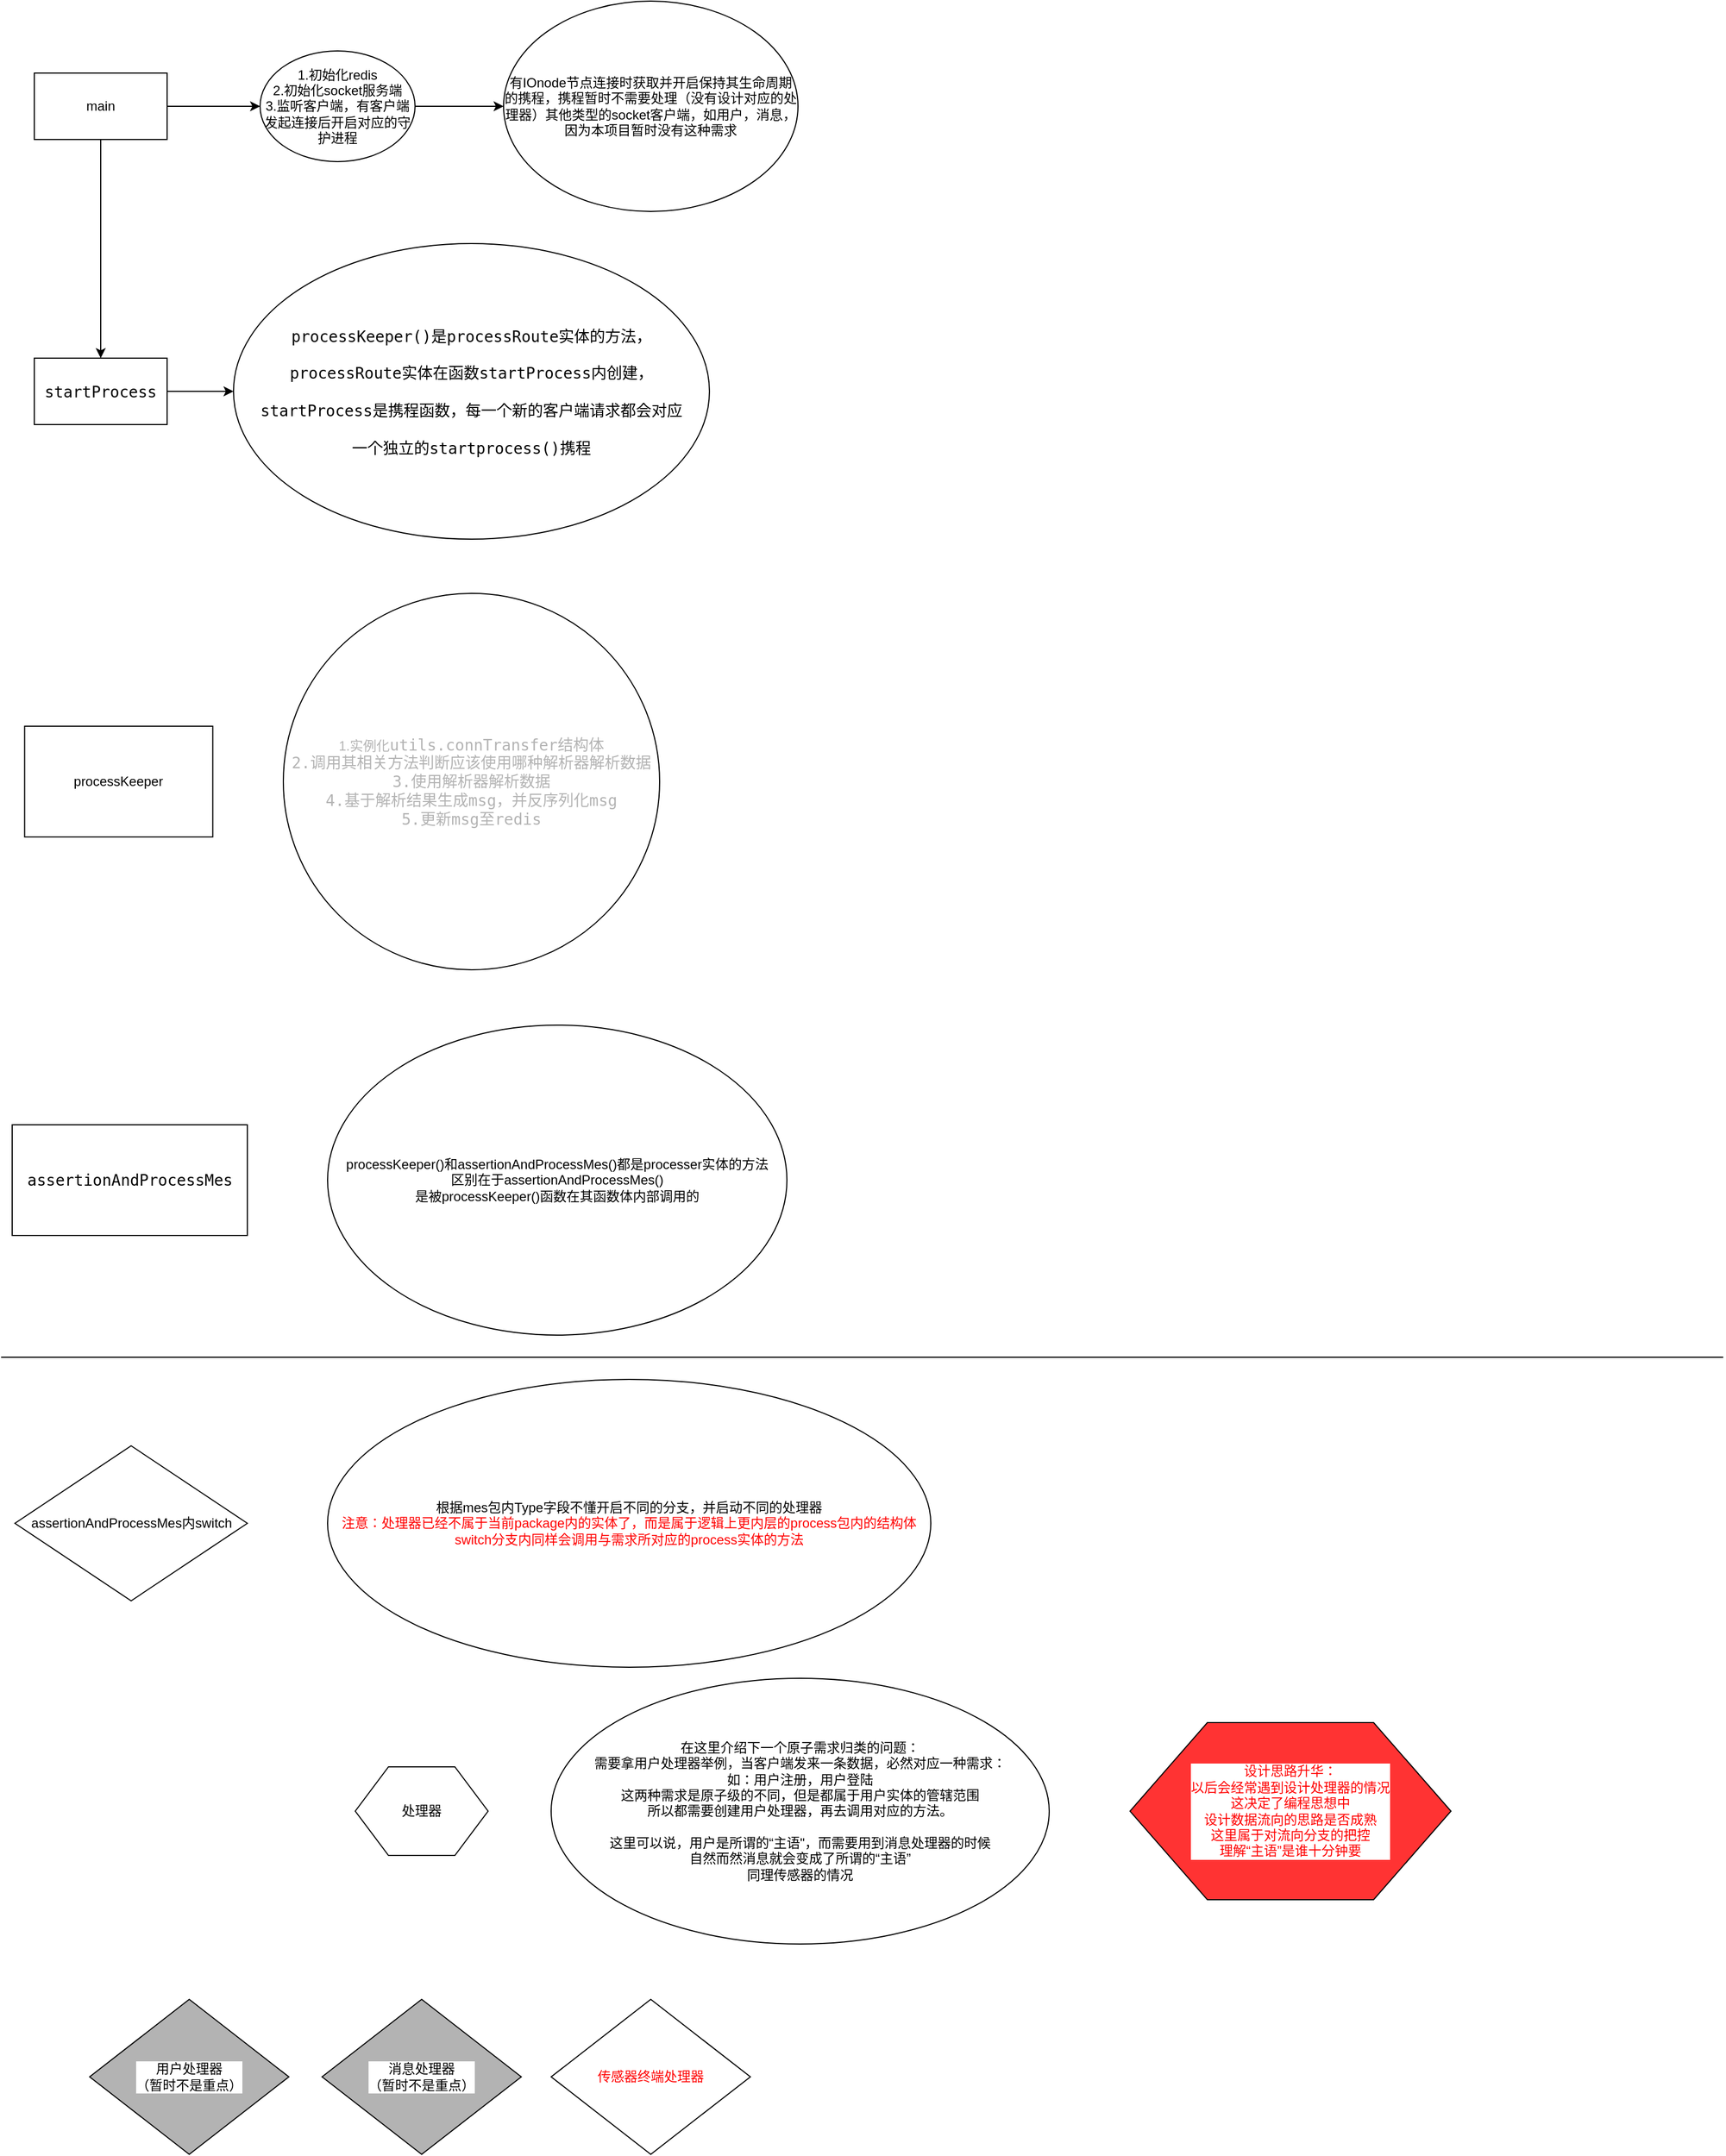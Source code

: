 <mxfile version="13.1.3" type="github">
  <diagram id="dvXGsRnJWB8gbnkpLMBo" name="Page-1">
    <mxGraphModel dx="875" dy="5217" grid="1" gridSize="10" guides="1" tooltips="1" connect="1" arrows="1" fold="1" page="1" pageScale="1" pageWidth="3300" pageHeight="4681" math="0" shadow="0">
      <root>
        <mxCell id="0" />
        <mxCell id="1" parent="0" />
        <mxCell id="JokFo_8oz-sf4rnF7_rB-4" value="" style="edgeStyle=orthogonalEdgeStyle;rounded=0;orthogonalLoop=1;jettySize=auto;html=1;entryX=0;entryY=0.5;entryDx=0;entryDy=0;" parent="1" source="JokFo_8oz-sf4rnF7_rB-1" target="JokFo_8oz-sf4rnF7_rB-5" edge="1">
          <mxGeometry relative="1" as="geometry">
            <mxPoint x="540" y="70" as="targetPoint" />
          </mxGeometry>
        </mxCell>
        <mxCell id="JokFo_8oz-sf4rnF7_rB-10" style="edgeStyle=orthogonalEdgeStyle;rounded=0;orthogonalLoop=1;jettySize=auto;html=1;exitX=0.5;exitY=1;exitDx=0;exitDy=0;entryX=0.5;entryY=0;entryDx=0;entryDy=0;" parent="1" source="JokFo_8oz-sf4rnF7_rB-1" target="JokFo_8oz-sf4rnF7_rB-9" edge="1">
          <mxGeometry relative="1" as="geometry" />
        </mxCell>
        <mxCell id="JokFo_8oz-sf4rnF7_rB-1" value="main" style="rounded=0;whiteSpace=wrap;html=1;" parent="1" vertex="1">
          <mxGeometry x="70" y="40" width="120" height="60" as="geometry" />
        </mxCell>
        <mxCell id="JokFo_8oz-sf4rnF7_rB-8" value="" style="edgeStyle=orthogonalEdgeStyle;rounded=0;orthogonalLoop=1;jettySize=auto;html=1;" parent="1" source="JokFo_8oz-sf4rnF7_rB-5" target="JokFo_8oz-sf4rnF7_rB-7" edge="1">
          <mxGeometry relative="1" as="geometry" />
        </mxCell>
        <mxCell id="JokFo_8oz-sf4rnF7_rB-5" value="1.初始化redis&lt;br&gt;2.初始化socket服务端&lt;br&gt;3.监听客户端，有客户端发起连接后开启对应的守护进程" style="ellipse;whiteSpace=wrap;html=1;" parent="1" vertex="1">
          <mxGeometry x="274" y="20" width="140" height="100" as="geometry" />
        </mxCell>
        <mxCell id="JokFo_8oz-sf4rnF7_rB-7" value="有IOnode节点连接时获取并开启保持其生命周期的携程，携程暂时不需要处理（没有设计对应的处理器）其他类型的socket客户端，如用户，消息，因为本项目暂时没有这种需求" style="ellipse;whiteSpace=wrap;html=1;" parent="1" vertex="1">
          <mxGeometry x="494" y="-25" width="266" height="190" as="geometry" />
        </mxCell>
        <mxCell id="JokFo_8oz-sf4rnF7_rB-12" value="" style="edgeStyle=orthogonalEdgeStyle;rounded=0;orthogonalLoop=1;jettySize=auto;html=1;" parent="1" source="JokFo_8oz-sf4rnF7_rB-9" target="JokFo_8oz-sf4rnF7_rB-11" edge="1">
          <mxGeometry relative="1" as="geometry" />
        </mxCell>
        <mxCell id="JokFo_8oz-sf4rnF7_rB-9" value="&lt;div style=&quot;font-family: &amp;quot;droid sans mono&amp;quot;, monospace, monospace, &amp;quot;droid sans fallback&amp;quot;; font-size: 14px; line-height: 19px;&quot;&gt;&lt;font&gt;startProcess&lt;/font&gt;&lt;/div&gt;" style="rounded=0;whiteSpace=wrap;html=1;labelBackgroundColor=#ffffff;fontColor=#000000;" parent="1" vertex="1">
          <mxGeometry x="70" y="297.5" width="120" height="60" as="geometry" />
        </mxCell>
        <mxCell id="JokFo_8oz-sf4rnF7_rB-11" value="&lt;span style=&quot;font-family: &amp;quot;droid sans mono&amp;quot;, monospace, monospace, &amp;quot;droid sans fallback&amp;quot;; font-size: 14px;&quot;&gt;processKeeper()是processRoute实体的方法，&lt;br&gt;&lt;br&gt;processRoute实体在函数startProcess内创建，&lt;br&gt;&lt;br&gt;startProcess是携程函数，每一个新的客户端请求都会对应&lt;br&gt;&lt;br&gt;一个独立的startprocess()携程&lt;br&gt;&lt;/span&gt;" style="ellipse;whiteSpace=wrap;html=1;labelBackgroundColor=#ffffff;fontColor=#000000;" parent="1" vertex="1">
          <mxGeometry x="250" y="194" width="430" height="267" as="geometry" />
        </mxCell>
        <mxCell id="7K-qaFqnbJk-Yph1IfBK-1" value="&lt;font color=&quot;#b3b3b3&quot;&gt;&lt;span&gt;1.实例化&lt;/span&gt;&lt;span style=&quot;font-family: &amp;#34;droid sans mono&amp;#34; , monospace , monospace , &amp;#34;droid sans fallback&amp;#34; ; font-size: 14px&quot;&gt;utils.connTransfer结构体&lt;br&gt;2.调用其相关方法判断应该使用哪种解析器解析数据&lt;br&gt;3.使用解析器解析数据&lt;br&gt;4.基于解析结果生成msg，并反序列化msg&lt;br&gt;5.更新msg至redis&lt;/span&gt;&lt;/font&gt;" style="ellipse;whiteSpace=wrap;html=1;aspect=fixed;fillColor=#FFFFFF;fontColor=#000000;labelBackgroundColor=#ffffff;" vertex="1" parent="1">
          <mxGeometry x="295" y="510" width="340" height="340" as="geometry" />
        </mxCell>
        <mxCell id="7K-qaFqnbJk-Yph1IfBK-2" value="processKeeper" style="rounded=0;whiteSpace=wrap;html=1;" vertex="1" parent="1">
          <mxGeometry x="61.25" y="630" width="170" height="100" as="geometry" />
        </mxCell>
        <mxCell id="7K-qaFqnbJk-Yph1IfBK-3" value="&lt;div style=&quot;font-family: &amp;quot;droid sans mono&amp;quot;, monospace, monospace, &amp;quot;droid sans fallback&amp;quot;; font-size: 14px; line-height: 19px;&quot;&gt;&lt;span style=&quot;&quot;&gt;assertionAndProcessMes&lt;/span&gt;&lt;/div&gt;" style="rounded=0;whiteSpace=wrap;html=1;labelBackgroundColor=#ffffff;fontColor=#000000;" vertex="1" parent="1">
          <mxGeometry x="50" y="990" width="212.5" height="100" as="geometry" />
        </mxCell>
        <mxCell id="7K-qaFqnbJk-Yph1IfBK-4" value="processKeeper()和assertionAndProcessMes()都是processer实体的方法&lt;br&gt;区别在于assertionAndProcessMes()&lt;br&gt;是被processKeeper()函数在其函数体内部调用的" style="ellipse;whiteSpace=wrap;html=1;labelBackgroundColor=#ffffff;fillColor=#FFFFFF;fontColor=#000000;" vertex="1" parent="1">
          <mxGeometry x="335" y="900" width="415" height="280" as="geometry" />
        </mxCell>
        <mxCell id="7K-qaFqnbJk-Yph1IfBK-6" value="assertionAndProcessMes内switch" style="rhombus;whiteSpace=wrap;html=1;labelBackgroundColor=#ffffff;fillColor=#FFFFFF;fontColor=#000000;" vertex="1" parent="1">
          <mxGeometry x="52.5" y="1280" width="210" height="140" as="geometry" />
        </mxCell>
        <mxCell id="7K-qaFqnbJk-Yph1IfBK-7" value="根据mes包内Type字段不懂开启不同的分支，并启动不同的处理器&lt;br&gt;&lt;font color=&quot;#ff0000&quot;&gt;注意：处理器已经不属于当前package内的实体了，而是属于逻辑上更内层的process包内的结构体&lt;br&gt;switch分支内同样会调用与需求所对应的process实体的方法&lt;/font&gt;" style="ellipse;whiteSpace=wrap;html=1;labelBackgroundColor=#ffffff;fillColor=#FFFFFF;fontColor=#000000;" vertex="1" parent="1">
          <mxGeometry x="335" y="1220" width="545" height="260" as="geometry" />
        </mxCell>
        <mxCell id="7K-qaFqnbJk-Yph1IfBK-10" value="" style="endArrow=none;html=1;labelBackgroundColor=#000000;strokeColor=#000000;fontColor=#000000;" edge="1" parent="1">
          <mxGeometry width="50" height="50" relative="1" as="geometry">
            <mxPoint x="40" y="1200" as="sourcePoint" />
            <mxPoint x="1596" y="1200" as="targetPoint" />
          </mxGeometry>
        </mxCell>
        <mxCell id="7K-qaFqnbJk-Yph1IfBK-11" value="处理器" style="shape=hexagon;perimeter=hexagonPerimeter2;whiteSpace=wrap;html=1;labelBackgroundColor=#ffffff;fillColor=#FFFFFF;fontColor=#000000;" vertex="1" parent="1">
          <mxGeometry x="360" y="1570" width="120" height="80" as="geometry" />
        </mxCell>
        <mxCell id="7K-qaFqnbJk-Yph1IfBK-12" value="用户处理器&lt;br&gt;（暂时不是重点）" style="rhombus;whiteSpace=wrap;html=1;labelBackgroundColor=#ffffff;fillColor=#B3B3B3;fontColor=#000000;" vertex="1" parent="1">
          <mxGeometry x="120" y="1780" width="180" height="140" as="geometry" />
        </mxCell>
        <mxCell id="7K-qaFqnbJk-Yph1IfBK-13" value="消息处理器&lt;br&gt;（暂时不是重点）" style="rhombus;whiteSpace=wrap;html=1;labelBackgroundColor=#ffffff;fillColor=#B3B3B3;fontColor=#000000;" vertex="1" parent="1">
          <mxGeometry x="330" y="1780" width="180" height="140" as="geometry" />
        </mxCell>
        <mxCell id="7K-qaFqnbJk-Yph1IfBK-14" value="传感器终端处理器" style="rhombus;whiteSpace=wrap;html=1;labelBackgroundColor=#ffffff;fillColor=#FFFFFF;fontColor=#FF0000;" vertex="1" parent="1">
          <mxGeometry x="537" y="1780" width="180" height="140" as="geometry" />
        </mxCell>
        <mxCell id="7K-qaFqnbJk-Yph1IfBK-16" value="在这里介绍下一个原子需求归类的问题：&lt;br&gt;需要拿用户处理器举例，当客户端发来一条数据，必然对应一种需求：&lt;br&gt;如：用户注册，用户登陆&lt;br&gt;这两种需求是原子级的不同，但是都属于用户实体的管辖范围&lt;br&gt;所以都需要创建用户处理器，再去调用对应的方法。&lt;br&gt;&lt;br&gt;这里可以说，用户是所谓的“主语&quot;，而需要用到消息处理器的时候&lt;br&gt;自然而然消息就会变成了所谓的“主语”&lt;br&gt;同理传感器的情况" style="ellipse;whiteSpace=wrap;html=1;labelBackgroundColor=#FFFFFF;" vertex="1" parent="1">
          <mxGeometry x="537" y="1490" width="450" height="240" as="geometry" />
        </mxCell>
        <mxCell id="7K-qaFqnbJk-Yph1IfBK-17" value="设计思路升华：&lt;br&gt;以后会经常遇到设计处理器的情况&lt;br&gt;这决定了编程思想中&lt;br&gt;设计数据流向的思路是否成熟&lt;br&gt;这里属于对流向分支的把控&lt;br&gt;理解“主语”是谁十分钟要" style="shape=hexagon;perimeter=hexagonPerimeter2;whiteSpace=wrap;html=1;labelBackgroundColor=#FFFFFF;fillColor=#FF3333;fontColor=#FF0000;size=0.241;" vertex="1" parent="1">
          <mxGeometry x="1060" y="1530" width="290" height="160" as="geometry" />
        </mxCell>
      </root>
    </mxGraphModel>
  </diagram>
</mxfile>
